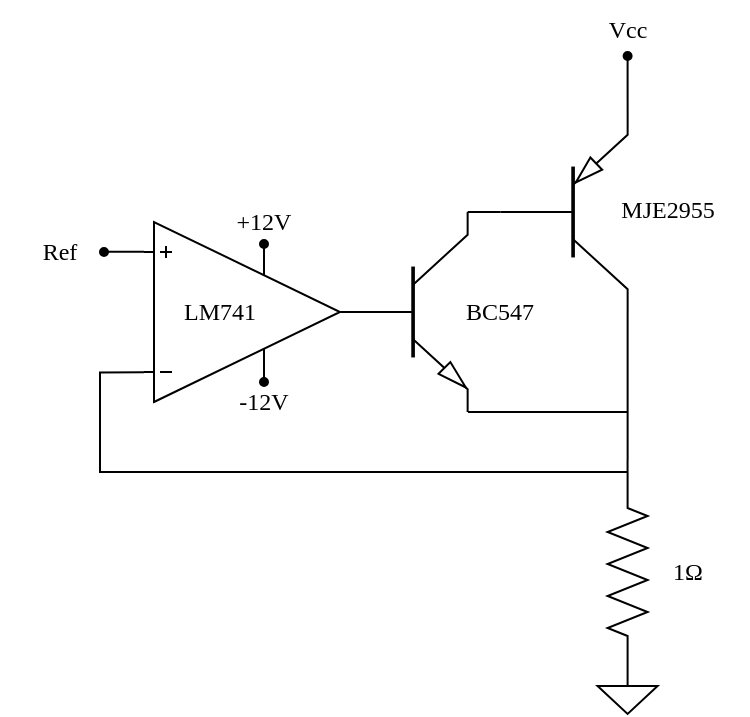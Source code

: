 <mxfile version="26.1.1">
  <diagram name="Page-1" id="mZVs8UKMvNMg6hxQXw4H">
    <mxGraphModel dx="683" dy="457" grid="0" gridSize="10" guides="1" tooltips="1" connect="1" arrows="1" fold="1" page="1" pageScale="1" pageWidth="3300" pageHeight="4681" math="0" shadow="0">
      <root>
        <mxCell id="0" />
        <mxCell id="1" parent="0" />
        <mxCell id="JBAqZjuydWhLX7njffEi-5" style="edgeStyle=orthogonalEdgeStyle;rounded=0;orthogonalLoop=1;jettySize=auto;html=1;exitX=1;exitY=1;exitDx=0;exitDy=0;exitPerimeter=0;endArrow=none;startFill=0;entryX=0;entryY=0.5;entryDx=0;entryDy=0;entryPerimeter=0;" edge="1" parent="1" source="JBAqZjuydWhLX7njffEi-1" target="JBAqZjuydWhLX7njffEi-6">
          <mxGeometry relative="1" as="geometry">
            <mxPoint x="1023.778" y="780" as="targetPoint" />
          </mxGeometry>
        </mxCell>
        <mxCell id="JBAqZjuydWhLX7njffEi-1" value="" style="verticalLabelPosition=bottom;shadow=0;dashed=0;align=center;html=1;verticalAlign=top;shape=mxgraph.electrical.transistors.pnp_transistor_5;" vertex="1" parent="1">
          <mxGeometry x="960" y="630" width="64" height="100" as="geometry" />
        </mxCell>
        <mxCell id="JBAqZjuydWhLX7njffEi-4" style="edgeStyle=orthogonalEdgeStyle;rounded=0;orthogonalLoop=1;jettySize=auto;html=1;exitX=1;exitY=1;exitDx=0;exitDy=0;exitPerimeter=0;endArrow=none;startFill=0;" edge="1" parent="1">
          <mxGeometry relative="1" as="geometry">
            <mxPoint x="1024" y="780" as="targetPoint" />
            <mxPoint x="943.998" y="780" as="sourcePoint" />
            <Array as="points">
              <mxPoint x="1000" y="780" />
              <mxPoint x="1000" y="780" />
            </Array>
          </mxGeometry>
        </mxCell>
        <mxCell id="JBAqZjuydWhLX7njffEi-2" value="" style="verticalLabelPosition=bottom;shadow=0;dashed=0;align=center;html=1;verticalAlign=top;shape=mxgraph.electrical.transistors.npn_transistor_5;" vertex="1" parent="1">
          <mxGeometry x="880" y="680" width="64" height="100" as="geometry" />
        </mxCell>
        <mxCell id="JBAqZjuydWhLX7njffEi-3" style="edgeStyle=orthogonalEdgeStyle;rounded=0;orthogonalLoop=1;jettySize=auto;html=1;exitX=0;exitY=0.5;exitDx=0;exitDy=0;exitPerimeter=0;entryX=1;entryY=0;entryDx=0;entryDy=0;entryPerimeter=0;endArrow=none;startFill=0;" edge="1" parent="1" source="JBAqZjuydWhLX7njffEi-1" target="JBAqZjuydWhLX7njffEi-2">
          <mxGeometry relative="1" as="geometry" />
        </mxCell>
        <mxCell id="JBAqZjuydWhLX7njffEi-6" value="" style="pointerEvents=1;verticalLabelPosition=bottom;shadow=0;dashed=0;align=center;html=1;verticalAlign=top;shape=mxgraph.electrical.resistors.resistor_2;direction=south;" vertex="1" parent="1">
          <mxGeometry x="1013.8" y="810" width="20" height="100" as="geometry" />
        </mxCell>
        <mxCell id="JBAqZjuydWhLX7njffEi-8" style="edgeStyle=orthogonalEdgeStyle;rounded=0;orthogonalLoop=1;jettySize=auto;html=1;exitX=0;exitY=0.165;exitDx=0;exitDy=0;exitPerimeter=0;endArrow=none;startFill=0;entryX=0;entryY=0.5;entryDx=0;entryDy=0;entryPerimeter=0;" edge="1" parent="1" source="JBAqZjuydWhLX7njffEi-7" target="JBAqZjuydWhLX7njffEi-6">
          <mxGeometry relative="1" as="geometry">
            <mxPoint x="930" y="810" as="targetPoint" />
            <Array as="points">
              <mxPoint x="760" y="760" />
              <mxPoint x="760" y="810" />
            </Array>
          </mxGeometry>
        </mxCell>
        <mxCell id="JBAqZjuydWhLX7njffEi-25" style="edgeStyle=orthogonalEdgeStyle;rounded=0;orthogonalLoop=1;jettySize=auto;html=1;exitX=0;exitY=0.835;exitDx=0;exitDy=0;exitPerimeter=0;endArrow=none;startFill=0;" edge="1" parent="1" source="JBAqZjuydWhLX7njffEi-7">
          <mxGeometry relative="1" as="geometry">
            <mxPoint x="760" y="699.833" as="targetPoint" />
          </mxGeometry>
        </mxCell>
        <mxCell id="JBAqZjuydWhLX7njffEi-7" value="" style="verticalLabelPosition=bottom;shadow=0;dashed=0;align=center;html=1;verticalAlign=top;shape=mxgraph.electrical.abstract.operational_amp_1;flipV=1;" vertex="1" parent="1">
          <mxGeometry x="782" y="685" width="98" height="90" as="geometry" />
        </mxCell>
        <mxCell id="JBAqZjuydWhLX7njffEi-10" value="" style="ellipse;whiteSpace=wrap;html=1;aspect=fixed;fillColor=#000000;" vertex="1" parent="1">
          <mxGeometry x="840" y="763" width="4" height="4" as="geometry" />
        </mxCell>
        <mxCell id="JBAqZjuydWhLX7njffEi-11" value="" style="ellipse;whiteSpace=wrap;html=1;aspect=fixed;fillColor=#000000;" vertex="1" parent="1">
          <mxGeometry x="840" y="694" width="4" height="4" as="geometry" />
        </mxCell>
        <mxCell id="JBAqZjuydWhLX7njffEi-12" value="&lt;font face=&quot;Times New Roman&quot;&gt;+12V&lt;/font&gt;" style="text;html=1;align=center;verticalAlign=middle;whiteSpace=wrap;rounded=0;" vertex="1" parent="1">
          <mxGeometry x="812" y="670" width="60" height="30" as="geometry" />
        </mxCell>
        <mxCell id="JBAqZjuydWhLX7njffEi-13" value="&lt;font face=&quot;Times New Roman&quot;&gt;-12V&lt;/font&gt;" style="text;html=1;align=center;verticalAlign=middle;whiteSpace=wrap;rounded=0;" vertex="1" parent="1">
          <mxGeometry x="812" y="760" width="60" height="30" as="geometry" />
        </mxCell>
        <mxCell id="JBAqZjuydWhLX7njffEi-14" value="&lt;font face=&quot;Times New Roman&quot;&gt;LM741&lt;/font&gt;" style="text;html=1;align=center;verticalAlign=middle;whiteSpace=wrap;rounded=0;" vertex="1" parent="1">
          <mxGeometry x="790" y="715" width="60" height="30" as="geometry" />
        </mxCell>
        <mxCell id="JBAqZjuydWhLX7njffEi-15" value="&lt;font face=&quot;Times New Roman&quot;&gt;MJE2955&lt;/font&gt;" style="text;html=1;align=center;verticalAlign=middle;whiteSpace=wrap;rounded=0;" vertex="1" parent="1">
          <mxGeometry x="1013.8" y="664" width="60" height="30" as="geometry" />
        </mxCell>
        <mxCell id="JBAqZjuydWhLX7njffEi-16" value="&lt;font face=&quot;Times New Roman&quot;&gt;BC547&lt;/font&gt;" style="text;html=1;align=center;verticalAlign=middle;whiteSpace=wrap;rounded=0;" vertex="1" parent="1">
          <mxGeometry x="930" y="715" width="60" height="30" as="geometry" />
        </mxCell>
        <mxCell id="JBAqZjuydWhLX7njffEi-17" value="&lt;font face=&quot;Times New Roman&quot;&gt;1Ω&lt;/font&gt;" style="text;html=1;align=center;verticalAlign=middle;whiteSpace=wrap;rounded=0;" vertex="1" parent="1">
          <mxGeometry x="1024" y="845" width="60" height="30" as="geometry" />
        </mxCell>
        <mxCell id="JBAqZjuydWhLX7njffEi-20" value="" style="edgeStyle=orthogonalEdgeStyle;rounded=0;orthogonalLoop=1;jettySize=auto;html=1;exitX=1;exitY=0;exitDx=0;exitDy=0;exitPerimeter=0;endArrow=none;startFill=0;" edge="1" parent="1" source="JBAqZjuydWhLX7njffEi-1" target="JBAqZjuydWhLX7njffEi-19">
          <mxGeometry relative="1" as="geometry">
            <mxPoint x="1023.857" y="600" as="targetPoint" />
            <mxPoint x="1024" y="630" as="sourcePoint" />
          </mxGeometry>
        </mxCell>
        <mxCell id="JBAqZjuydWhLX7njffEi-19" value="" style="ellipse;whiteSpace=wrap;html=1;aspect=fixed;fillColor=#000000;" vertex="1" parent="1">
          <mxGeometry x="1021.8" y="600" width="4" height="4" as="geometry" />
        </mxCell>
        <mxCell id="JBAqZjuydWhLX7njffEi-21" value="" style="pointerEvents=1;verticalLabelPosition=bottom;shadow=0;dashed=0;align=center;html=1;verticalAlign=top;shape=mxgraph.electrical.signal_sources.signal_ground;" vertex="1" parent="1">
          <mxGeometry x="1008.8" y="910" width="30" height="21" as="geometry" />
        </mxCell>
        <mxCell id="JBAqZjuydWhLX7njffEi-22" value="&lt;font face=&quot;Times New Roman&quot;&gt;Vcc&lt;/font&gt;" style="text;html=1;align=center;verticalAlign=middle;whiteSpace=wrap;rounded=0;" vertex="1" parent="1">
          <mxGeometry x="993.8" y="574" width="60" height="30" as="geometry" />
        </mxCell>
        <mxCell id="JBAqZjuydWhLX7njffEi-24" value="" style="ellipse;whiteSpace=wrap;html=1;aspect=fixed;fillColor=#000000;" vertex="1" parent="1">
          <mxGeometry x="760" y="698" width="4" height="4" as="geometry" />
        </mxCell>
        <mxCell id="JBAqZjuydWhLX7njffEi-27" value="&lt;font face=&quot;Times New Roman&quot;&gt;Ref&lt;/font&gt;" style="text;html=1;align=center;verticalAlign=middle;whiteSpace=wrap;rounded=0;" vertex="1" parent="1">
          <mxGeometry x="710" y="685" width="60" height="30" as="geometry" />
        </mxCell>
      </root>
    </mxGraphModel>
  </diagram>
</mxfile>

